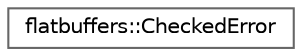 digraph "Graphical Class Hierarchy"
{
 // LATEX_PDF_SIZE
  bgcolor="transparent";
  edge [fontname=Helvetica,fontsize=10,labelfontname=Helvetica,labelfontsize=10];
  node [fontname=Helvetica,fontsize=10,shape=box,height=0.2,width=0.4];
  rankdir="LR";
  Node0 [id="Node000000",label="flatbuffers::CheckedError",height=0.2,width=0.4,color="grey40", fillcolor="white", style="filled",URL="$classflatbuffers_1_1CheckedError.html",tooltip=" "];
}
